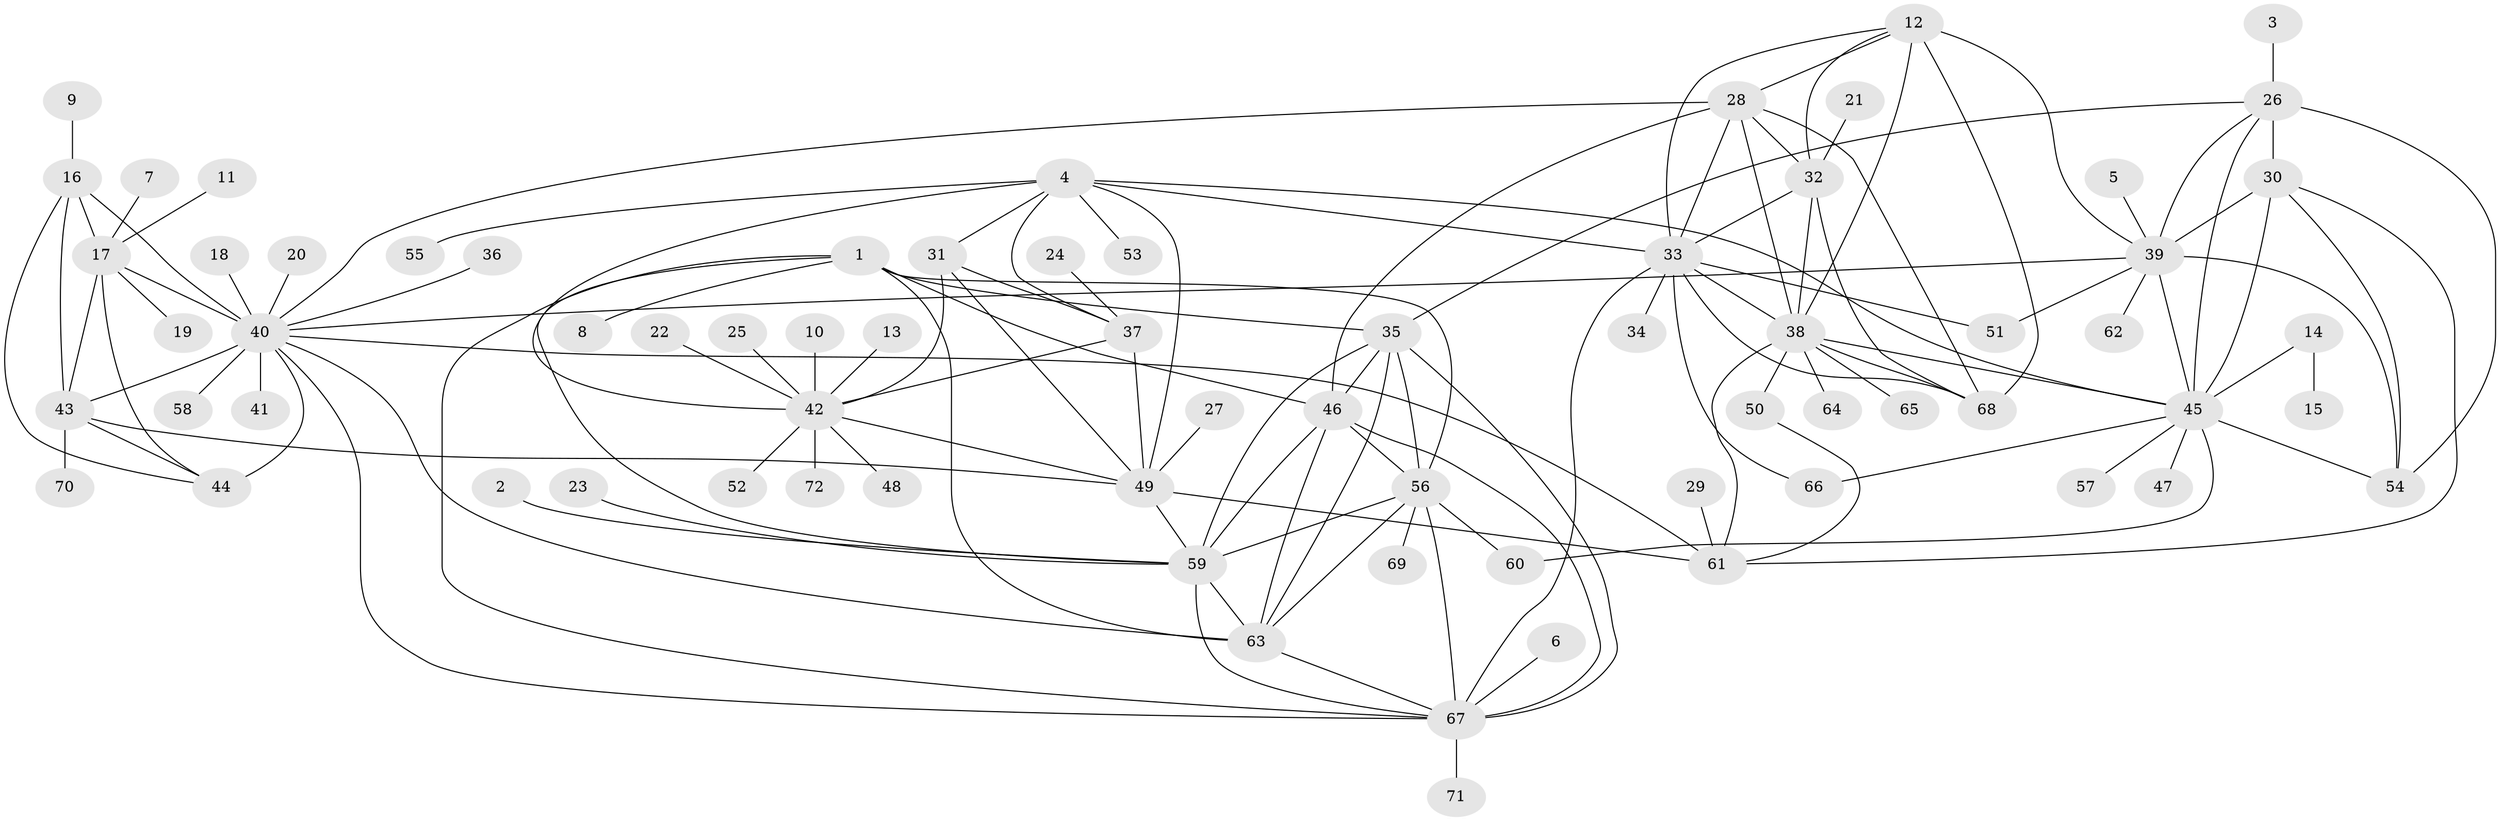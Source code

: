 // original degree distribution, {10: 0.03496503496503497, 12: 0.02097902097902098, 8: 0.07692307692307693, 6: 0.02097902097902098, 15: 0.013986013986013986, 9: 0.03496503496503497, 11: 0.02097902097902098, 13: 0.006993006993006993, 7: 0.013986013986013986, 2: 0.14685314685314685, 1: 0.5664335664335665, 5: 0.006993006993006993, 3: 0.03496503496503497}
// Generated by graph-tools (version 1.1) at 2025/26/03/09/25 03:26:48]
// undirected, 72 vertices, 130 edges
graph export_dot {
graph [start="1"]
  node [color=gray90,style=filled];
  1;
  2;
  3;
  4;
  5;
  6;
  7;
  8;
  9;
  10;
  11;
  12;
  13;
  14;
  15;
  16;
  17;
  18;
  19;
  20;
  21;
  22;
  23;
  24;
  25;
  26;
  27;
  28;
  29;
  30;
  31;
  32;
  33;
  34;
  35;
  36;
  37;
  38;
  39;
  40;
  41;
  42;
  43;
  44;
  45;
  46;
  47;
  48;
  49;
  50;
  51;
  52;
  53;
  54;
  55;
  56;
  57;
  58;
  59;
  60;
  61;
  62;
  63;
  64;
  65;
  66;
  67;
  68;
  69;
  70;
  71;
  72;
  1 -- 8 [weight=1.0];
  1 -- 35 [weight=1.0];
  1 -- 46 [weight=1.0];
  1 -- 56 [weight=1.0];
  1 -- 59 [weight=1.0];
  1 -- 63 [weight=1.0];
  1 -- 67 [weight=1.0];
  2 -- 59 [weight=1.0];
  3 -- 26 [weight=1.0];
  4 -- 31 [weight=2.0];
  4 -- 33 [weight=1.0];
  4 -- 37 [weight=2.0];
  4 -- 42 [weight=2.0];
  4 -- 45 [weight=1.0];
  4 -- 49 [weight=4.0];
  4 -- 53 [weight=1.0];
  4 -- 55 [weight=1.0];
  5 -- 39 [weight=1.0];
  6 -- 67 [weight=1.0];
  7 -- 17 [weight=1.0];
  9 -- 16 [weight=1.0];
  10 -- 42 [weight=1.0];
  11 -- 17 [weight=1.0];
  12 -- 28 [weight=1.0];
  12 -- 32 [weight=1.0];
  12 -- 33 [weight=1.0];
  12 -- 38 [weight=2.0];
  12 -- 39 [weight=1.0];
  12 -- 68 [weight=1.0];
  13 -- 42 [weight=1.0];
  14 -- 15 [weight=1.0];
  14 -- 45 [weight=1.0];
  16 -- 17 [weight=1.0];
  16 -- 40 [weight=3.0];
  16 -- 43 [weight=1.0];
  16 -- 44 [weight=1.0];
  17 -- 19 [weight=1.0];
  17 -- 40 [weight=3.0];
  17 -- 43 [weight=1.0];
  17 -- 44 [weight=1.0];
  18 -- 40 [weight=1.0];
  20 -- 40 [weight=1.0];
  21 -- 32 [weight=1.0];
  22 -- 42 [weight=1.0];
  23 -- 59 [weight=1.0];
  24 -- 37 [weight=1.0];
  25 -- 42 [weight=1.0];
  26 -- 30 [weight=3.0];
  26 -- 35 [weight=1.0];
  26 -- 39 [weight=1.0];
  26 -- 45 [weight=1.0];
  26 -- 54 [weight=1.0];
  27 -- 49 [weight=1.0];
  28 -- 32 [weight=1.0];
  28 -- 33 [weight=1.0];
  28 -- 38 [weight=2.0];
  28 -- 40 [weight=2.0];
  28 -- 46 [weight=1.0];
  28 -- 68 [weight=1.0];
  29 -- 61 [weight=1.0];
  30 -- 39 [weight=3.0];
  30 -- 45 [weight=3.0];
  30 -- 54 [weight=3.0];
  30 -- 61 [weight=1.0];
  31 -- 37 [weight=1.0];
  31 -- 42 [weight=1.0];
  31 -- 49 [weight=2.0];
  32 -- 33 [weight=1.0];
  32 -- 38 [weight=2.0];
  32 -- 68 [weight=1.0];
  33 -- 34 [weight=1.0];
  33 -- 38 [weight=2.0];
  33 -- 51 [weight=1.0];
  33 -- 66 [weight=1.0];
  33 -- 67 [weight=1.0];
  33 -- 68 [weight=1.0];
  35 -- 46 [weight=1.0];
  35 -- 56 [weight=1.0];
  35 -- 59 [weight=1.0];
  35 -- 63 [weight=1.0];
  35 -- 67 [weight=1.0];
  36 -- 40 [weight=1.0];
  37 -- 42 [weight=1.0];
  37 -- 49 [weight=2.0];
  38 -- 45 [weight=2.0];
  38 -- 50 [weight=1.0];
  38 -- 61 [weight=1.0];
  38 -- 64 [weight=1.0];
  38 -- 65 [weight=1.0];
  38 -- 68 [weight=2.0];
  39 -- 40 [weight=1.0];
  39 -- 45 [weight=1.0];
  39 -- 51 [weight=1.0];
  39 -- 54 [weight=1.0];
  39 -- 62 [weight=1.0];
  40 -- 41 [weight=1.0];
  40 -- 43 [weight=3.0];
  40 -- 44 [weight=3.0];
  40 -- 58 [weight=1.0];
  40 -- 61 [weight=1.0];
  40 -- 63 [weight=1.0];
  40 -- 67 [weight=1.0];
  42 -- 48 [weight=1.0];
  42 -- 49 [weight=2.0];
  42 -- 52 [weight=1.0];
  42 -- 72 [weight=1.0];
  43 -- 44 [weight=1.0];
  43 -- 49 [weight=1.0];
  43 -- 70 [weight=1.0];
  45 -- 47 [weight=1.0];
  45 -- 54 [weight=1.0];
  45 -- 57 [weight=1.0];
  45 -- 60 [weight=1.0];
  45 -- 66 [weight=1.0];
  46 -- 56 [weight=1.0];
  46 -- 59 [weight=1.0];
  46 -- 63 [weight=1.0];
  46 -- 67 [weight=1.0];
  49 -- 59 [weight=1.0];
  49 -- 61 [weight=1.0];
  50 -- 61 [weight=1.0];
  56 -- 59 [weight=1.0];
  56 -- 60 [weight=1.0];
  56 -- 63 [weight=1.0];
  56 -- 67 [weight=1.0];
  56 -- 69 [weight=1.0];
  59 -- 63 [weight=1.0];
  59 -- 67 [weight=1.0];
  63 -- 67 [weight=1.0];
  67 -- 71 [weight=1.0];
}
